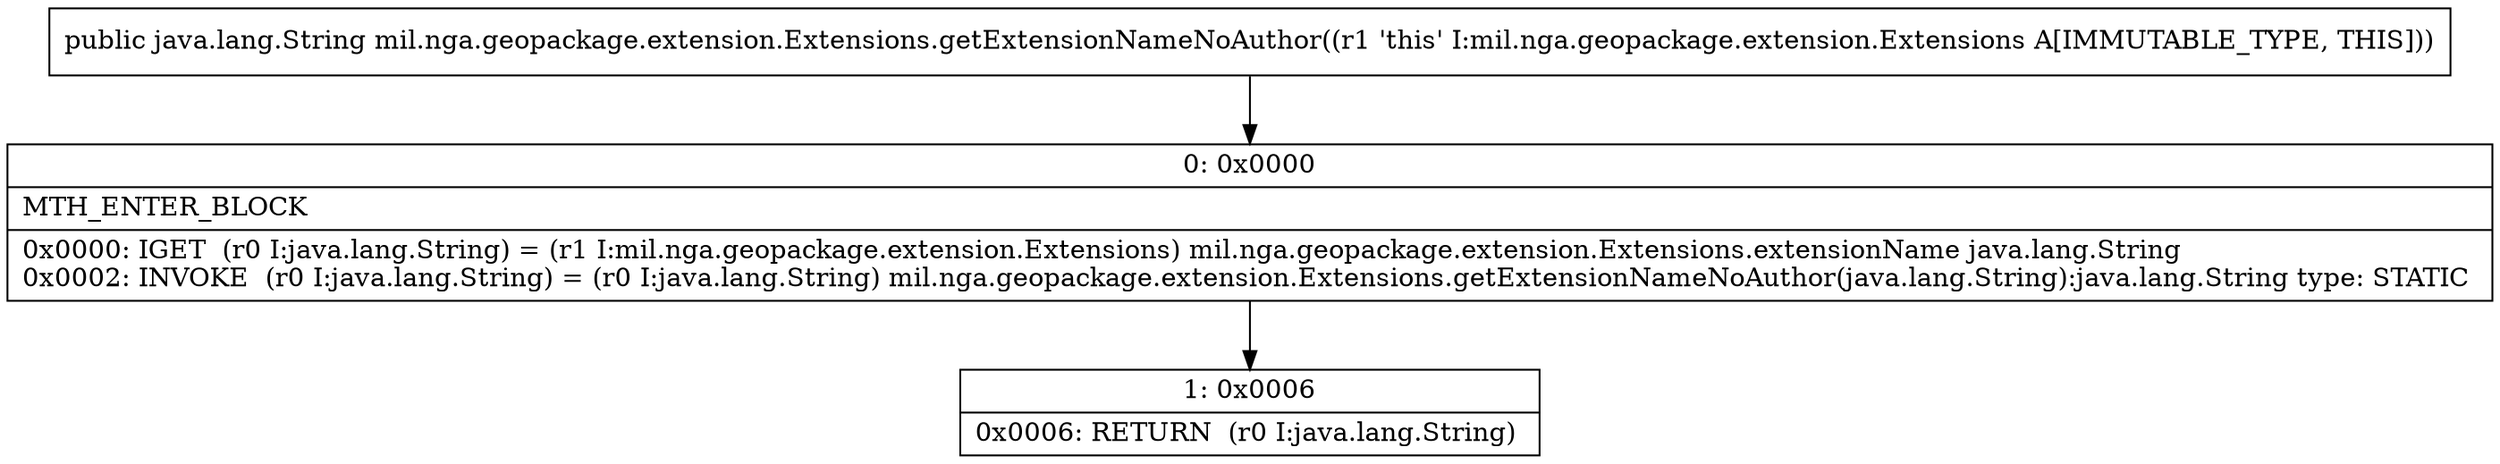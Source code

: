 digraph "CFG formil.nga.geopackage.extension.Extensions.getExtensionNameNoAuthor()Ljava\/lang\/String;" {
Node_0 [shape=record,label="{0\:\ 0x0000|MTH_ENTER_BLOCK\l|0x0000: IGET  (r0 I:java.lang.String) = (r1 I:mil.nga.geopackage.extension.Extensions) mil.nga.geopackage.extension.Extensions.extensionName java.lang.String \l0x0002: INVOKE  (r0 I:java.lang.String) = (r0 I:java.lang.String) mil.nga.geopackage.extension.Extensions.getExtensionNameNoAuthor(java.lang.String):java.lang.String type: STATIC \l}"];
Node_1 [shape=record,label="{1\:\ 0x0006|0x0006: RETURN  (r0 I:java.lang.String) \l}"];
MethodNode[shape=record,label="{public java.lang.String mil.nga.geopackage.extension.Extensions.getExtensionNameNoAuthor((r1 'this' I:mil.nga.geopackage.extension.Extensions A[IMMUTABLE_TYPE, THIS])) }"];
MethodNode -> Node_0;
Node_0 -> Node_1;
}

